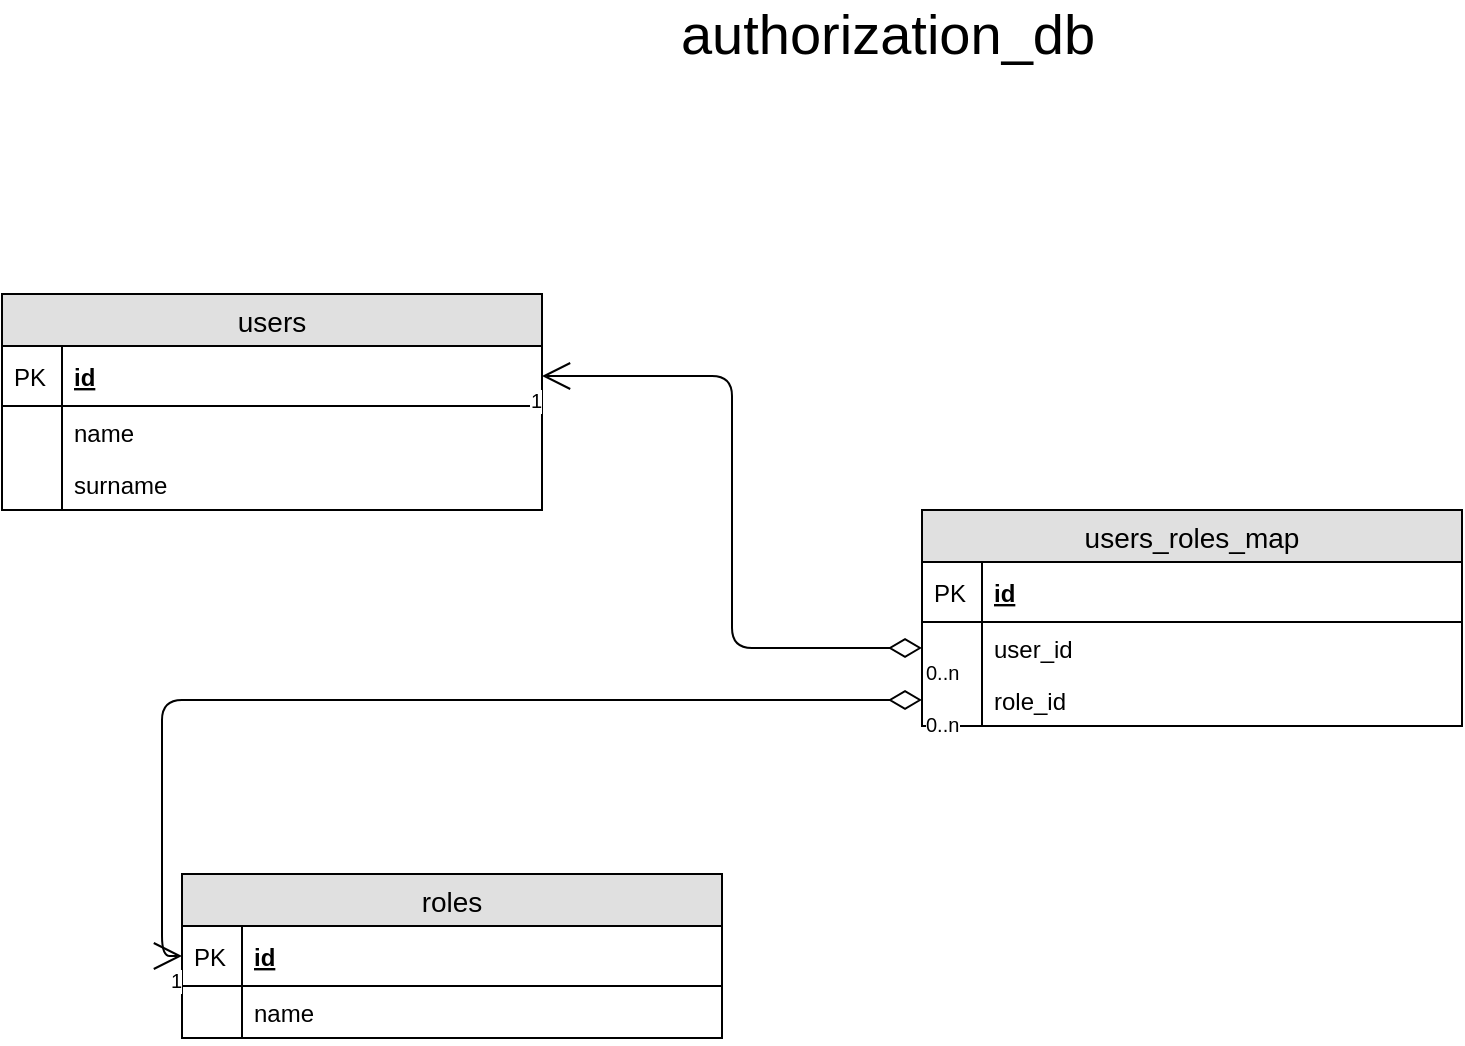 <mxfile version="12.6.6"><diagram id="rz_5qkgx5ArCLRJfHmhm" name="Page-1"><mxGraphModel dx="2557" dy="885" grid="1" gridSize="10" guides="1" tooltips="1" connect="1" arrows="1" fold="1" page="1" pageScale="1" pageWidth="827" pageHeight="1169" math="0" shadow="0"><root><mxCell id="0"/><mxCell id="1" parent="0"/><mxCell id="KxT6gEGizAr-YPNSrzvp-1" value="&lt;font style=&quot;font-size: 28px&quot;&gt;authorization_db&lt;/font&gt;" style="text;html=1;strokeColor=none;fillColor=none;align=center;verticalAlign=middle;whiteSpace=wrap;rounded=0;" parent="1" vertex="1"><mxGeometry x="392.71" y="160" width="40" height="20" as="geometry"/></mxCell><mxCell id="RkONAUWusQzXRRq9rSfD-8" value="users" style="swimlane;fontStyle=0;childLayout=stackLayout;horizontal=1;startSize=26;fillColor=#e0e0e0;horizontalStack=0;resizeParent=1;resizeParentMax=0;resizeLast=0;collapsible=1;marginBottom=0;swimlaneFillColor=#ffffff;align=center;fontSize=14;" vertex="1" parent="1"><mxGeometry x="-30" y="300" width="270" height="108" as="geometry"/></mxCell><mxCell id="RkONAUWusQzXRRq9rSfD-9" value="id" style="shape=partialRectangle;top=0;left=0;right=0;bottom=1;align=left;verticalAlign=middle;fillColor=none;spacingLeft=34;spacingRight=4;overflow=hidden;rotatable=0;points=[[0,0.5],[1,0.5]];portConstraint=eastwest;dropTarget=0;fontStyle=5;fontSize=12;" vertex="1" parent="RkONAUWusQzXRRq9rSfD-8"><mxGeometry y="26" width="270" height="30" as="geometry"/></mxCell><mxCell id="RkONAUWusQzXRRq9rSfD-10" value="PK" style="shape=partialRectangle;top=0;left=0;bottom=0;fillColor=none;align=left;verticalAlign=middle;spacingLeft=4;spacingRight=4;overflow=hidden;rotatable=0;points=[];portConstraint=eastwest;part=1;fontSize=12;" vertex="1" connectable="0" parent="RkONAUWusQzXRRq9rSfD-9"><mxGeometry width="30" height="30" as="geometry"/></mxCell><mxCell id="RkONAUWusQzXRRq9rSfD-11" value="name" style="shape=partialRectangle;top=0;left=0;right=0;bottom=0;align=left;verticalAlign=top;fillColor=none;spacingLeft=34;spacingRight=4;overflow=hidden;rotatable=0;points=[[0,0.5],[1,0.5]];portConstraint=eastwest;dropTarget=0;fontSize=12;" vertex="1" parent="RkONAUWusQzXRRq9rSfD-8"><mxGeometry y="56" width="270" height="26" as="geometry"/></mxCell><mxCell id="RkONAUWusQzXRRq9rSfD-12" value="" style="shape=partialRectangle;top=0;left=0;bottom=0;fillColor=none;align=left;verticalAlign=top;spacingLeft=4;spacingRight=4;overflow=hidden;rotatable=0;points=[];portConstraint=eastwest;part=1;fontSize=12;" vertex="1" connectable="0" parent="RkONAUWusQzXRRq9rSfD-11"><mxGeometry width="30" height="26" as="geometry"/></mxCell><mxCell id="RkONAUWusQzXRRq9rSfD-13" value="surname" style="shape=partialRectangle;top=0;left=0;right=0;bottom=0;align=left;verticalAlign=top;fillColor=none;spacingLeft=34;spacingRight=4;overflow=hidden;rotatable=0;points=[[0,0.5],[1,0.5]];portConstraint=eastwest;dropTarget=0;fontSize=12;" vertex="1" parent="RkONAUWusQzXRRq9rSfD-8"><mxGeometry y="82" width="270" height="26" as="geometry"/></mxCell><mxCell id="RkONAUWusQzXRRq9rSfD-14" value="" style="shape=partialRectangle;top=0;left=0;bottom=0;fillColor=none;align=left;verticalAlign=top;spacingLeft=4;spacingRight=4;overflow=hidden;rotatable=0;points=[];portConstraint=eastwest;part=1;fontSize=12;" vertex="1" connectable="0" parent="RkONAUWusQzXRRq9rSfD-13"><mxGeometry width="30" height="26" as="geometry"/></mxCell><mxCell id="RkONAUWusQzXRRq9rSfD-15" value="roles" style="swimlane;fontStyle=0;childLayout=stackLayout;horizontal=1;startSize=26;fillColor=#e0e0e0;horizontalStack=0;resizeParent=1;resizeParentMax=0;resizeLast=0;collapsible=1;marginBottom=0;swimlaneFillColor=#ffffff;align=center;fontSize=14;" vertex="1" parent="1"><mxGeometry x="60" y="590" width="270" height="82" as="geometry"/></mxCell><mxCell id="RkONAUWusQzXRRq9rSfD-16" value="id" style="shape=partialRectangle;top=0;left=0;right=0;bottom=1;align=left;verticalAlign=middle;fillColor=none;spacingLeft=34;spacingRight=4;overflow=hidden;rotatable=0;points=[[0,0.5],[1,0.5]];portConstraint=eastwest;dropTarget=0;fontStyle=5;fontSize=12;" vertex="1" parent="RkONAUWusQzXRRq9rSfD-15"><mxGeometry y="26" width="270" height="30" as="geometry"/></mxCell><mxCell id="RkONAUWusQzXRRq9rSfD-17" value="PK" style="shape=partialRectangle;top=0;left=0;bottom=0;fillColor=none;align=left;verticalAlign=middle;spacingLeft=4;spacingRight=4;overflow=hidden;rotatable=0;points=[];portConstraint=eastwest;part=1;fontSize=12;" vertex="1" connectable="0" parent="RkONAUWusQzXRRq9rSfD-16"><mxGeometry width="30" height="30" as="geometry"/></mxCell><mxCell id="RkONAUWusQzXRRq9rSfD-18" value="name" style="shape=partialRectangle;top=0;left=0;right=0;bottom=0;align=left;verticalAlign=top;fillColor=none;spacingLeft=34;spacingRight=4;overflow=hidden;rotatable=0;points=[[0,0.5],[1,0.5]];portConstraint=eastwest;dropTarget=0;fontSize=12;" vertex="1" parent="RkONAUWusQzXRRq9rSfD-15"><mxGeometry y="56" width="270" height="26" as="geometry"/></mxCell><mxCell id="RkONAUWusQzXRRq9rSfD-19" value="" style="shape=partialRectangle;top=0;left=0;bottom=0;fillColor=none;align=left;verticalAlign=top;spacingLeft=4;spacingRight=4;overflow=hidden;rotatable=0;points=[];portConstraint=eastwest;part=1;fontSize=12;" vertex="1" connectable="0" parent="RkONAUWusQzXRRq9rSfD-18"><mxGeometry width="30" height="26" as="geometry"/></mxCell><mxCell id="RkONAUWusQzXRRq9rSfD-20" value="users_roles_map" style="swimlane;fontStyle=0;childLayout=stackLayout;horizontal=1;startSize=26;fillColor=#e0e0e0;horizontalStack=0;resizeParent=1;resizeParentMax=0;resizeLast=0;collapsible=1;marginBottom=0;swimlaneFillColor=#ffffff;align=center;fontSize=14;" vertex="1" parent="1"><mxGeometry x="430" y="408" width="270" height="108" as="geometry"/></mxCell><mxCell id="RkONAUWusQzXRRq9rSfD-21" value="id" style="shape=partialRectangle;top=0;left=0;right=0;bottom=1;align=left;verticalAlign=middle;fillColor=none;spacingLeft=34;spacingRight=4;overflow=hidden;rotatable=0;points=[[0,0.5],[1,0.5]];portConstraint=eastwest;dropTarget=0;fontStyle=5;fontSize=12;" vertex="1" parent="RkONAUWusQzXRRq9rSfD-20"><mxGeometry y="26" width="270" height="30" as="geometry"/></mxCell><mxCell id="RkONAUWusQzXRRq9rSfD-22" value="PK" style="shape=partialRectangle;top=0;left=0;bottom=0;fillColor=none;align=left;verticalAlign=middle;spacingLeft=4;spacingRight=4;overflow=hidden;rotatable=0;points=[];portConstraint=eastwest;part=1;fontSize=12;" vertex="1" connectable="0" parent="RkONAUWusQzXRRq9rSfD-21"><mxGeometry width="30" height="30" as="geometry"/></mxCell><mxCell id="RkONAUWusQzXRRq9rSfD-23" value="user_id" style="shape=partialRectangle;top=0;left=0;right=0;bottom=0;align=left;verticalAlign=top;fillColor=none;spacingLeft=34;spacingRight=4;overflow=hidden;rotatable=0;points=[[0,0.5],[1,0.5]];portConstraint=eastwest;dropTarget=0;fontSize=12;" vertex="1" parent="RkONAUWusQzXRRq9rSfD-20"><mxGeometry y="56" width="270" height="26" as="geometry"/></mxCell><mxCell id="RkONAUWusQzXRRq9rSfD-24" value="" style="shape=partialRectangle;top=0;left=0;bottom=0;fillColor=none;align=left;verticalAlign=top;spacingLeft=4;spacingRight=4;overflow=hidden;rotatable=0;points=[];portConstraint=eastwest;part=1;fontSize=12;" vertex="1" connectable="0" parent="RkONAUWusQzXRRq9rSfD-23"><mxGeometry width="30" height="26" as="geometry"/></mxCell><mxCell id="RkONAUWusQzXRRq9rSfD-25" value="role_id" style="shape=partialRectangle;top=0;left=0;right=0;bottom=0;align=left;verticalAlign=top;fillColor=none;spacingLeft=34;spacingRight=4;overflow=hidden;rotatable=0;points=[[0,0.5],[1,0.5]];portConstraint=eastwest;dropTarget=0;fontSize=12;" vertex="1" parent="RkONAUWusQzXRRq9rSfD-20"><mxGeometry y="82" width="270" height="26" as="geometry"/></mxCell><mxCell id="RkONAUWusQzXRRq9rSfD-26" value="" style="shape=partialRectangle;top=0;left=0;bottom=0;fillColor=none;align=left;verticalAlign=top;spacingLeft=4;spacingRight=4;overflow=hidden;rotatable=0;points=[];portConstraint=eastwest;part=1;fontSize=12;" vertex="1" connectable="0" parent="RkONAUWusQzXRRq9rSfD-25"><mxGeometry width="30" height="26" as="geometry"/></mxCell><mxCell id="RkONAUWusQzXRRq9rSfD-27" value="" style="endArrow=open;html=1;endSize=12;startArrow=diamondThin;startSize=14;startFill=0;edgeStyle=orthogonalEdgeStyle;entryX=1;entryY=0.5;entryDx=0;entryDy=0;exitX=0;exitY=0.5;exitDx=0;exitDy=0;" edge="1" parent="1" source="RkONAUWusQzXRRq9rSfD-23" target="RkONAUWusQzXRRq9rSfD-9"><mxGeometry relative="1" as="geometry"><mxPoint x="450" y="470" as="sourcePoint"/><mxPoint x="610" y="470" as="targetPoint"/></mxGeometry></mxCell><mxCell id="RkONAUWusQzXRRq9rSfD-28" value="0..n" style="resizable=0;html=1;align=left;verticalAlign=top;labelBackgroundColor=#ffffff;fontSize=10;" connectable="0" vertex="1" parent="RkONAUWusQzXRRq9rSfD-27"><mxGeometry x="-1" relative="1" as="geometry"/></mxCell><mxCell id="RkONAUWusQzXRRq9rSfD-29" value="1" style="resizable=0;html=1;align=right;verticalAlign=top;labelBackgroundColor=#ffffff;fontSize=10;" connectable="0" vertex="1" parent="RkONAUWusQzXRRq9rSfD-27"><mxGeometry x="1" relative="1" as="geometry"/></mxCell><mxCell id="RkONAUWusQzXRRq9rSfD-30" value="" style="endArrow=open;html=1;endSize=12;startArrow=diamondThin;startSize=14;startFill=0;edgeStyle=orthogonalEdgeStyle;entryX=0;entryY=0.5;entryDx=0;entryDy=0;exitX=0;exitY=0.5;exitDx=0;exitDy=0;" edge="1" parent="1" source="RkONAUWusQzXRRq9rSfD-25" target="RkONAUWusQzXRRq9rSfD-16"><mxGeometry relative="1" as="geometry"><mxPoint x="390" y="230" as="sourcePoint"/><mxPoint x="550" y="230" as="targetPoint"/></mxGeometry></mxCell><mxCell id="RkONAUWusQzXRRq9rSfD-31" value="0..n" style="resizable=0;html=1;align=left;verticalAlign=top;labelBackgroundColor=#ffffff;fontSize=10;" connectable="0" vertex="1" parent="RkONAUWusQzXRRq9rSfD-30"><mxGeometry x="-1" relative="1" as="geometry"/></mxCell><mxCell id="RkONAUWusQzXRRq9rSfD-32" value="1" style="resizable=0;html=1;align=right;verticalAlign=top;labelBackgroundColor=#ffffff;fontSize=10;" connectable="0" vertex="1" parent="RkONAUWusQzXRRq9rSfD-30"><mxGeometry x="1" relative="1" as="geometry"/></mxCell></root></mxGraphModel></diagram></mxfile>